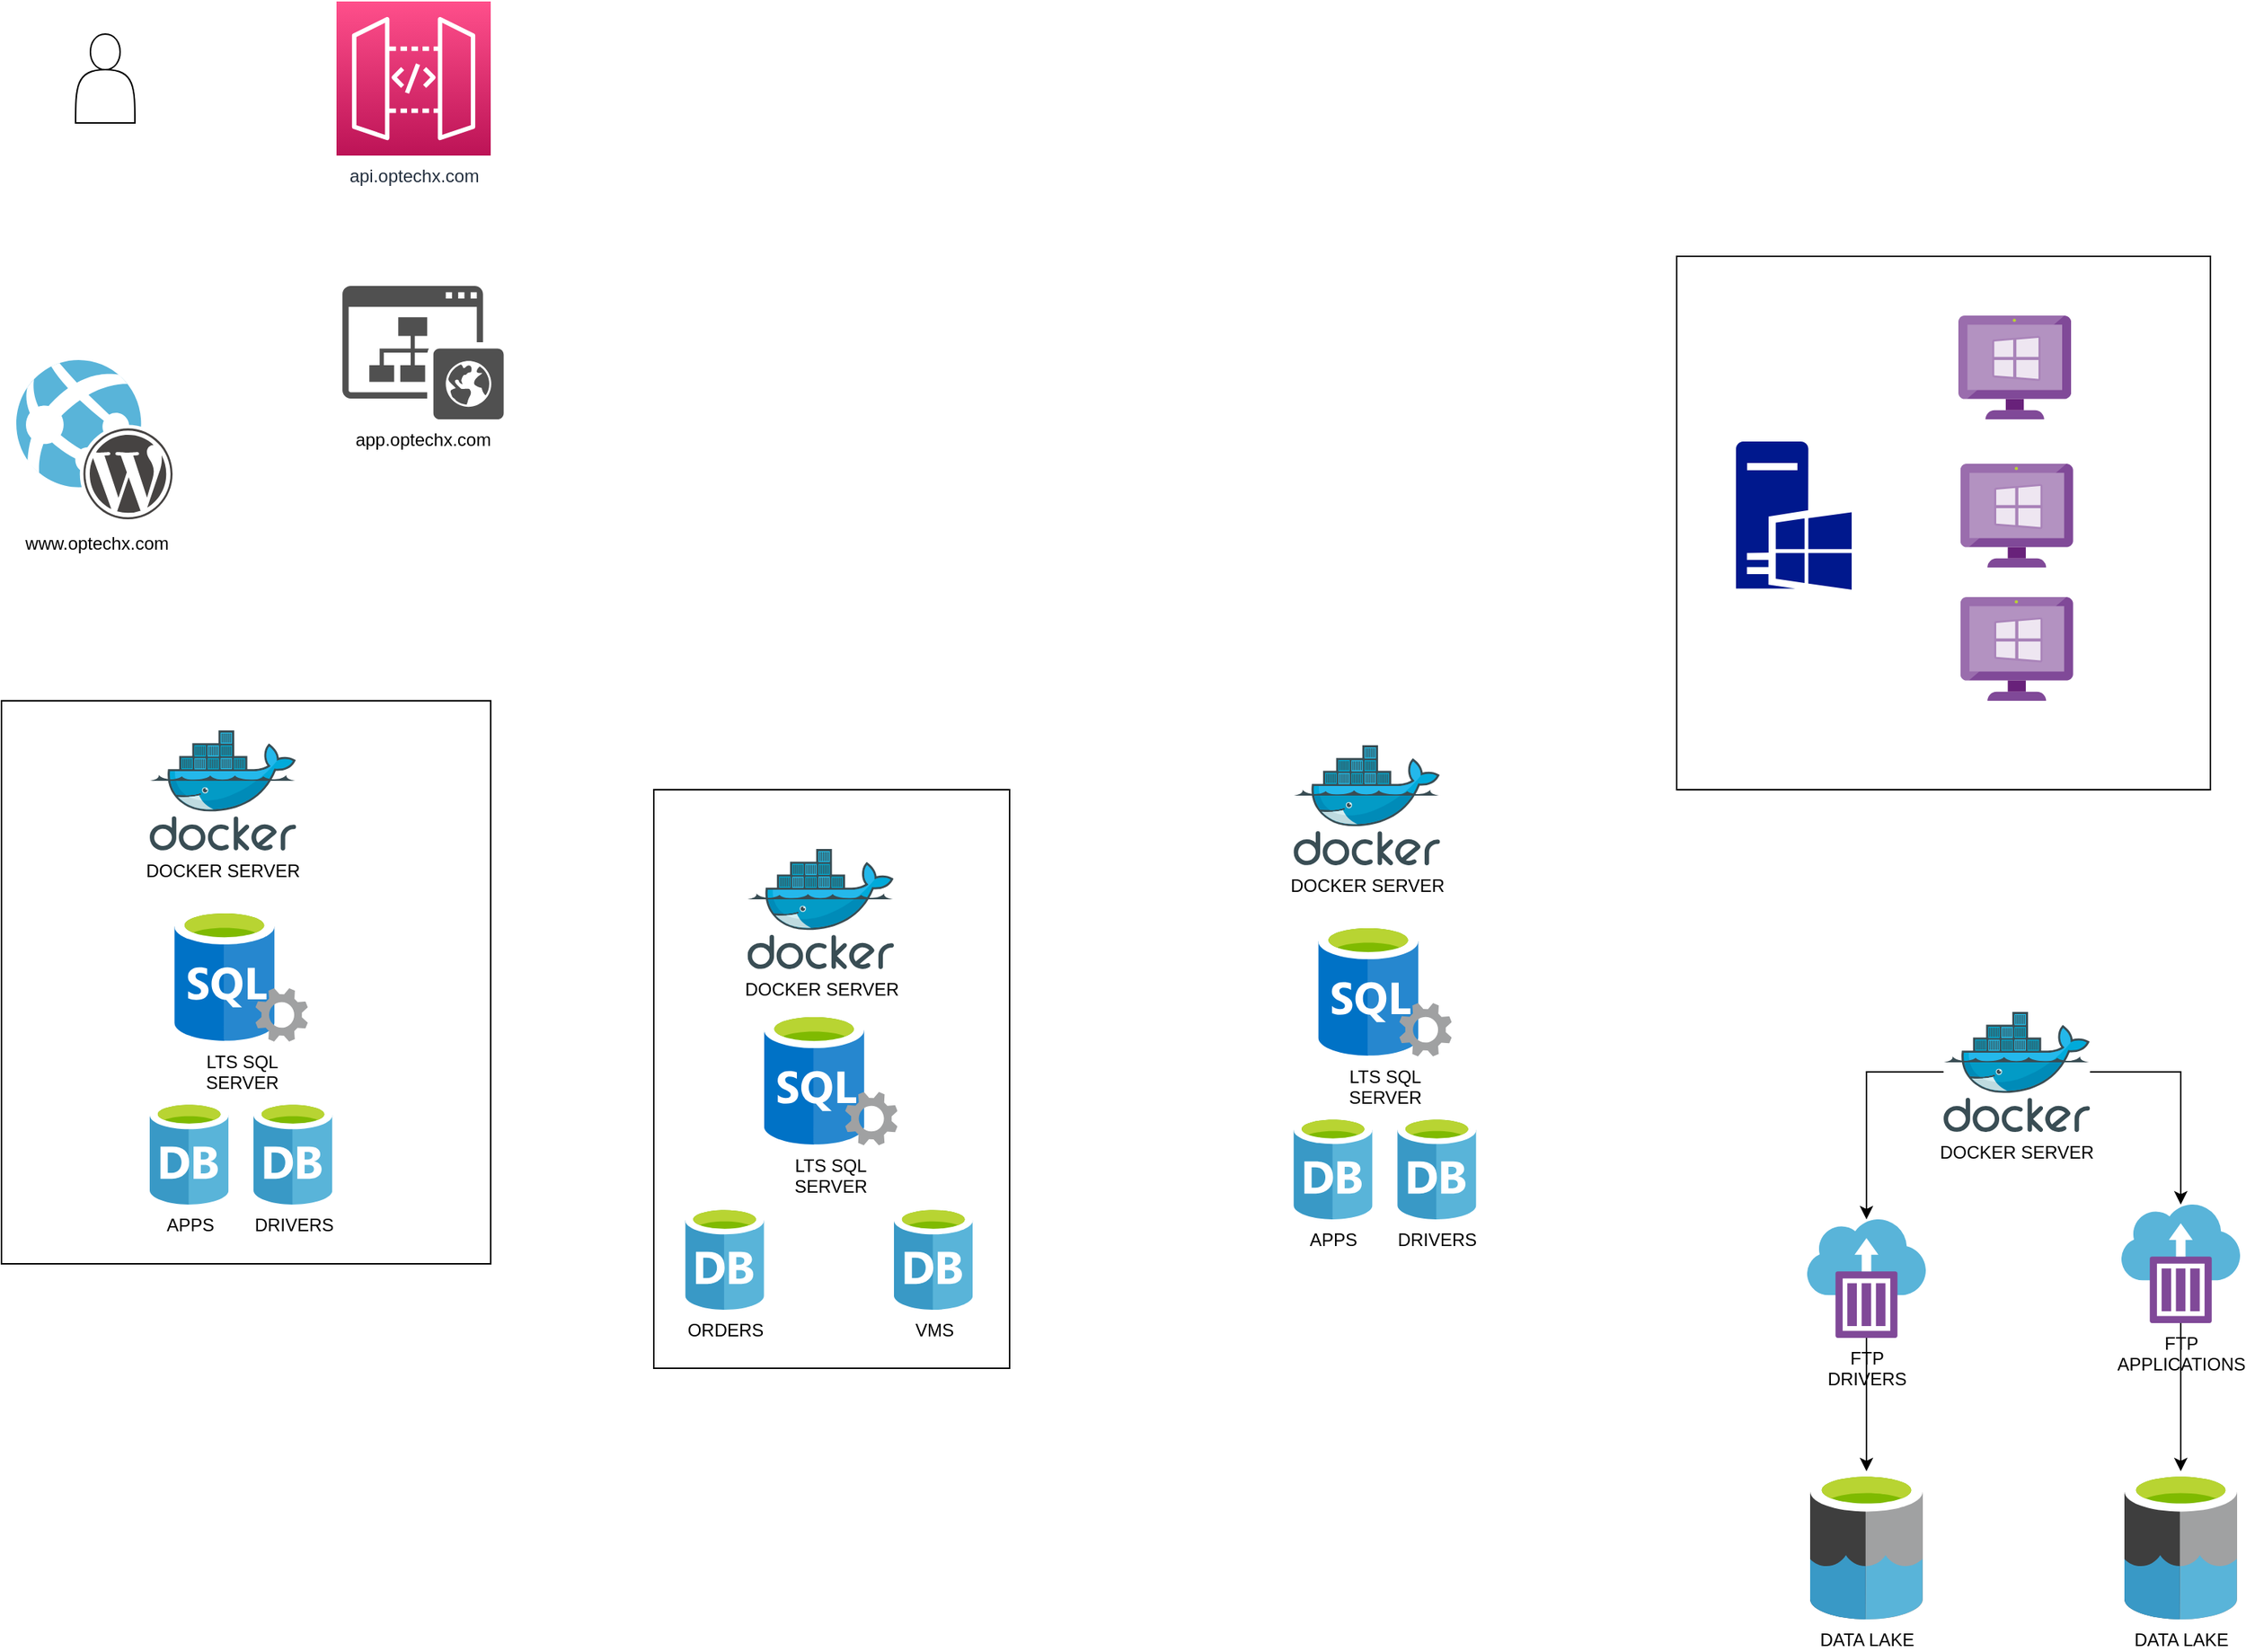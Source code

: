 <mxfile version="15.9.6" type="github">
  <diagram id="_BcDkpopJyKFB6R8OKZN" name="Page-1">
    <mxGraphModel dx="2864" dy="1180" grid="1" gridSize="10" guides="1" tooltips="1" connect="1" arrows="1" fold="1" page="1" pageScale="1" pageWidth="827" pageHeight="1169" math="0" shadow="0">
      <root>
        <mxCell id="0" />
        <mxCell id="1" parent="0" />
        <mxCell id="awUusP9zSpAzIJA0M9YQ-7" value="" style="shape=actor;whiteSpace=wrap;html=1;" vertex="1" parent="1">
          <mxGeometry x="-670" y="50" width="40" height="60" as="geometry" />
        </mxCell>
        <mxCell id="awUusP9zSpAzIJA0M9YQ-10" value="LTS SQL&lt;br&gt;SERVER" style="sketch=0;aspect=fixed;html=1;points=[];align=center;image;fontSize=12;image=img/lib/mscae/SQL_Servers.svg;" vertex="1" parent="1">
          <mxGeometry x="168.2" y="650" width="90" height="90" as="geometry" />
        </mxCell>
        <mxCell id="awUusP9zSpAzIJA0M9YQ-11" value="APPS" style="sketch=0;aspect=fixed;html=1;points=[];align=center;image;fontSize=12;image=img/lib/mscae/Database_General.svg;" vertex="1" parent="1">
          <mxGeometry x="151.58" y="780" width="53.2" height="70" as="geometry" />
        </mxCell>
        <mxCell id="awUusP9zSpAzIJA0M9YQ-12" value="DRIVERS" style="sketch=0;aspect=fixed;html=1;points=[];align=center;image;fontSize=12;image=img/lib/mscae/Database_General.svg;" vertex="1" parent="1">
          <mxGeometry x="221.58" y="780" width="53.2" height="70" as="geometry" />
        </mxCell>
        <mxCell id="awUusP9zSpAzIJA0M9YQ-14" value="www.optechx.com" style="sketch=0;aspect=fixed;html=1;points=[];align=center;image;fontSize=12;image=img/lib/mscae/WebAppWordPress.svg;" vertex="1" parent="1">
          <mxGeometry x="-710" y="270" width="107.8" height="110" as="geometry" />
        </mxCell>
        <mxCell id="awUusP9zSpAzIJA0M9YQ-19" value="DOCKER SERVER" style="sketch=0;aspect=fixed;html=1;points=[];align=center;image;fontSize=12;image=img/lib/mscae/Docker.svg;" vertex="1" parent="1">
          <mxGeometry x="151.58" y="530" width="98.78" height="81" as="geometry" />
        </mxCell>
        <mxCell id="awUusP9zSpAzIJA0M9YQ-49" value="api.optechx.com" style="sketch=0;points=[[0,0,0],[0.25,0,0],[0.5,0,0],[0.75,0,0],[1,0,0],[0,1,0],[0.25,1,0],[0.5,1,0],[0.75,1,0],[1,1,0],[0,0.25,0],[0,0.5,0],[0,0.75,0],[1,0.25,0],[1,0.5,0],[1,0.75,0]];outlineConnect=0;fontColor=#232F3E;gradientColor=#FF4F8B;gradientDirection=north;fillColor=#BC1356;strokeColor=#ffffff;dashed=0;verticalLabelPosition=bottom;verticalAlign=top;align=center;html=1;fontSize=12;fontStyle=0;aspect=fixed;shape=mxgraph.aws4.resourceIcon;resIcon=mxgraph.aws4.api_gateway;" vertex="1" parent="1">
          <mxGeometry x="-494" y="28" width="104" height="104" as="geometry" />
        </mxCell>
        <mxCell id="awUusP9zSpAzIJA0M9YQ-55" value="" style="group" vertex="1" connectable="0" parent="1">
          <mxGeometry x="-280" y="560" width="240" height="390.5" as="geometry" />
        </mxCell>
        <mxCell id="awUusP9zSpAzIJA0M9YQ-54" value="" style="rounded=0;whiteSpace=wrap;html=1;" vertex="1" parent="awUusP9zSpAzIJA0M9YQ-55">
          <mxGeometry width="240" height="390.5" as="geometry" />
        </mxCell>
        <mxCell id="awUusP9zSpAzIJA0M9YQ-50" value="DOCKER SERVER" style="sketch=0;aspect=fixed;html=1;points=[];align=center;image;fontSize=12;image=img/lib/mscae/Docker.svg;" vertex="1" parent="awUusP9zSpAzIJA0M9YQ-55">
          <mxGeometry x="63.2" y="40" width="98.78" height="81" as="geometry" />
        </mxCell>
        <mxCell id="awUusP9zSpAzIJA0M9YQ-51" value="LTS SQL&lt;br&gt;SERVER" style="sketch=0;aspect=fixed;html=1;points=[];align=center;image;fontSize=12;image=img/lib/mscae/SQL_Servers.svg;" vertex="1" parent="awUusP9zSpAzIJA0M9YQ-55">
          <mxGeometry x="74.39" y="150" width="90" height="90" as="geometry" />
        </mxCell>
        <mxCell id="awUusP9zSpAzIJA0M9YQ-52" value="ORDERS" style="sketch=0;aspect=fixed;html=1;points=[];align=center;image;fontSize=12;image=img/lib/mscae/Database_General.svg;" vertex="1" parent="awUusP9zSpAzIJA0M9YQ-55">
          <mxGeometry x="21.19" y="281" width="53.2" height="70" as="geometry" />
        </mxCell>
        <mxCell id="awUusP9zSpAzIJA0M9YQ-53" value="VMS" style="sketch=0;aspect=fixed;html=1;points=[];align=center;image;fontSize=12;image=img/lib/mscae/Database_General.svg;" vertex="1" parent="awUusP9zSpAzIJA0M9YQ-55">
          <mxGeometry x="161.98" y="281" width="53.2" height="70" as="geometry" />
        </mxCell>
        <mxCell id="awUusP9zSpAzIJA0M9YQ-56" value="" style="group" vertex="1" connectable="0" parent="1">
          <mxGeometry x="-720" y="500" width="330" height="380" as="geometry" />
        </mxCell>
        <mxCell id="awUusP9zSpAzIJA0M9YQ-47" value="" style="rounded=0;whiteSpace=wrap;html=1;" vertex="1" parent="awUusP9zSpAzIJA0M9YQ-56">
          <mxGeometry width="330" height="380" as="geometry" />
        </mxCell>
        <mxCell id="awUusP9zSpAzIJA0M9YQ-39" value="LTS SQL&lt;br&gt;SERVER" style="sketch=0;aspect=fixed;html=1;points=[];align=center;image;fontSize=12;image=img/lib/mscae/SQL_Servers.svg;" vertex="1" parent="awUusP9zSpAzIJA0M9YQ-56">
          <mxGeometry x="116.62" y="140" width="90" height="90" as="geometry" />
        </mxCell>
        <mxCell id="awUusP9zSpAzIJA0M9YQ-40" value="APPS" style="sketch=0;aspect=fixed;html=1;points=[];align=center;image;fontSize=12;image=img/lib/mscae/Database_General.svg;" vertex="1" parent="awUusP9zSpAzIJA0M9YQ-56">
          <mxGeometry x="100" y="270" width="53.2" height="70" as="geometry" />
        </mxCell>
        <mxCell id="awUusP9zSpAzIJA0M9YQ-41" value="DRIVERS" style="sketch=0;aspect=fixed;html=1;points=[];align=center;image;fontSize=12;image=img/lib/mscae/Database_General.svg;" vertex="1" parent="awUusP9zSpAzIJA0M9YQ-56">
          <mxGeometry x="170" y="270" width="53.2" height="70" as="geometry" />
        </mxCell>
        <mxCell id="awUusP9zSpAzIJA0M9YQ-42" value="DOCKER SERVER" style="sketch=0;aspect=fixed;html=1;points=[];align=center;image;fontSize=12;image=img/lib/mscae/Docker.svg;" vertex="1" parent="awUusP9zSpAzIJA0M9YQ-56">
          <mxGeometry x="100" y="20" width="98.78" height="81" as="geometry" />
        </mxCell>
        <mxCell id="awUusP9zSpAzIJA0M9YQ-57" value="" style="group" vertex="1" connectable="0" parent="1">
          <mxGeometry x="410" y="200" width="360" height="360" as="geometry" />
        </mxCell>
        <mxCell id="awUusP9zSpAzIJA0M9YQ-34" value="" style="whiteSpace=wrap;html=1;aspect=fixed;" vertex="1" parent="awUusP9zSpAzIJA0M9YQ-57">
          <mxGeometry width="360" height="360" as="geometry" />
        </mxCell>
        <mxCell id="awUusP9zSpAzIJA0M9YQ-35" value="" style="sketch=0;aspect=fixed;pointerEvents=1;shadow=0;dashed=0;html=1;strokeColor=none;labelPosition=center;verticalLabelPosition=bottom;verticalAlign=top;align=center;fillColor=#00188D;shape=mxgraph.mscae.enterprise.windows_server" vertex="1" parent="awUusP9zSpAzIJA0M9YQ-57">
          <mxGeometry x="40" y="125" width="78" height="100" as="geometry" />
        </mxCell>
        <mxCell id="awUusP9zSpAzIJA0M9YQ-36" value="" style="sketch=0;aspect=fixed;html=1;points=[];align=center;image;fontSize=12;image=img/lib/mscae/VM_Windows_Non_Azure.svg;" vertex="1" parent="awUusP9zSpAzIJA0M9YQ-57">
          <mxGeometry x="190" y="40" width="76.09" height="70" as="geometry" />
        </mxCell>
        <mxCell id="awUusP9zSpAzIJA0M9YQ-37" value="" style="sketch=0;aspect=fixed;html=1;points=[];align=center;image;fontSize=12;image=img/lib/mscae/VM_Windows_Non_Azure.svg;" vertex="1" parent="awUusP9zSpAzIJA0M9YQ-57">
          <mxGeometry x="191.34" y="140" width="76.09" height="70" as="geometry" />
        </mxCell>
        <mxCell id="awUusP9zSpAzIJA0M9YQ-38" value="" style="sketch=0;aspect=fixed;html=1;points=[];align=center;image;fontSize=12;image=img/lib/mscae/VM_Windows_Non_Azure.svg;" vertex="1" parent="awUusP9zSpAzIJA0M9YQ-57">
          <mxGeometry x="191.34" y="230" width="76.09" height="70" as="geometry" />
        </mxCell>
        <mxCell id="awUusP9zSpAzIJA0M9YQ-58" value="" style="group" vertex="1" connectable="0" parent="1">
          <mxGeometry x="498" y="710" width="292" height="410" as="geometry" />
        </mxCell>
        <mxCell id="awUusP9zSpAzIJA0M9YQ-15" value="DOCKER SERVER" style="sketch=0;aspect=fixed;html=1;points=[];align=center;image;fontSize=12;image=img/lib/mscae/Docker.svg;" vertex="1" parent="awUusP9zSpAzIJA0M9YQ-58">
          <mxGeometry x="92" width="98.78" height="81" as="geometry" />
        </mxCell>
        <mxCell id="awUusP9zSpAzIJA0M9YQ-17" value="FTP&lt;br&gt;DRIVERS" style="sketch=0;aspect=fixed;html=1;points=[];align=center;image;fontSize=12;image=img/lib/mscae/Container_Instances.svg;" vertex="1" parent="awUusP9zSpAzIJA0M9YQ-58">
          <mxGeometry y="140" width="80" height="80" as="geometry" />
        </mxCell>
        <mxCell id="awUusP9zSpAzIJA0M9YQ-29" style="edgeStyle=orthogonalEdgeStyle;rounded=0;orthogonalLoop=1;jettySize=auto;html=1;" edge="1" parent="awUusP9zSpAzIJA0M9YQ-58" source="awUusP9zSpAzIJA0M9YQ-15" target="awUusP9zSpAzIJA0M9YQ-17">
          <mxGeometry relative="1" as="geometry" />
        </mxCell>
        <mxCell id="awUusP9zSpAzIJA0M9YQ-18" value="FTP&lt;br&gt;APPLICATIONS" style="sketch=0;aspect=fixed;html=1;points=[];align=center;image;fontSize=12;image=img/lib/mscae/Container_Instances.svg;" vertex="1" parent="awUusP9zSpAzIJA0M9YQ-58">
          <mxGeometry x="212" y="130" width="80" height="80" as="geometry" />
        </mxCell>
        <mxCell id="awUusP9zSpAzIJA0M9YQ-30" style="edgeStyle=orthogonalEdgeStyle;rounded=0;orthogonalLoop=1;jettySize=auto;html=1;" edge="1" parent="awUusP9zSpAzIJA0M9YQ-58" source="awUusP9zSpAzIJA0M9YQ-15" target="awUusP9zSpAzIJA0M9YQ-18">
          <mxGeometry relative="1" as="geometry" />
        </mxCell>
        <mxCell id="awUusP9zSpAzIJA0M9YQ-20" value="DATA LAKE" style="sketch=0;aspect=fixed;html=1;points=[];align=center;image;fontSize=12;image=img/lib/mscae/Data_Lake.svg;" vertex="1" parent="awUusP9zSpAzIJA0M9YQ-58">
          <mxGeometry x="2" y="310" width="76" height="100" as="geometry" />
        </mxCell>
        <mxCell id="awUusP9zSpAzIJA0M9YQ-31" style="edgeStyle=orthogonalEdgeStyle;rounded=0;orthogonalLoop=1;jettySize=auto;html=1;" edge="1" parent="awUusP9zSpAzIJA0M9YQ-58" source="awUusP9zSpAzIJA0M9YQ-17" target="awUusP9zSpAzIJA0M9YQ-20">
          <mxGeometry relative="1" as="geometry" />
        </mxCell>
        <mxCell id="awUusP9zSpAzIJA0M9YQ-22" value="DATA LAKE" style="sketch=0;aspect=fixed;html=1;points=[];align=center;image;fontSize=12;image=img/lib/mscae/Data_Lake.svg;" vertex="1" parent="awUusP9zSpAzIJA0M9YQ-58">
          <mxGeometry x="214" y="310" width="76" height="100" as="geometry" />
        </mxCell>
        <mxCell id="awUusP9zSpAzIJA0M9YQ-32" style="edgeStyle=orthogonalEdgeStyle;rounded=0;orthogonalLoop=1;jettySize=auto;html=1;" edge="1" parent="awUusP9zSpAzIJA0M9YQ-58" source="awUusP9zSpAzIJA0M9YQ-18" target="awUusP9zSpAzIJA0M9YQ-22">
          <mxGeometry relative="1" as="geometry" />
        </mxCell>
        <mxCell id="awUusP9zSpAzIJA0M9YQ-63" value="app.optechx.com" style="sketch=0;pointerEvents=1;shadow=0;dashed=0;html=1;strokeColor=none;fillColor=#505050;labelPosition=center;verticalLabelPosition=bottom;verticalAlign=top;outlineConnect=0;align=center;shape=mxgraph.office.sites.website_public;" vertex="1" parent="1">
          <mxGeometry x="-490" y="220" width="108.75" height="90" as="geometry" />
        </mxCell>
      </root>
    </mxGraphModel>
  </diagram>
</mxfile>
